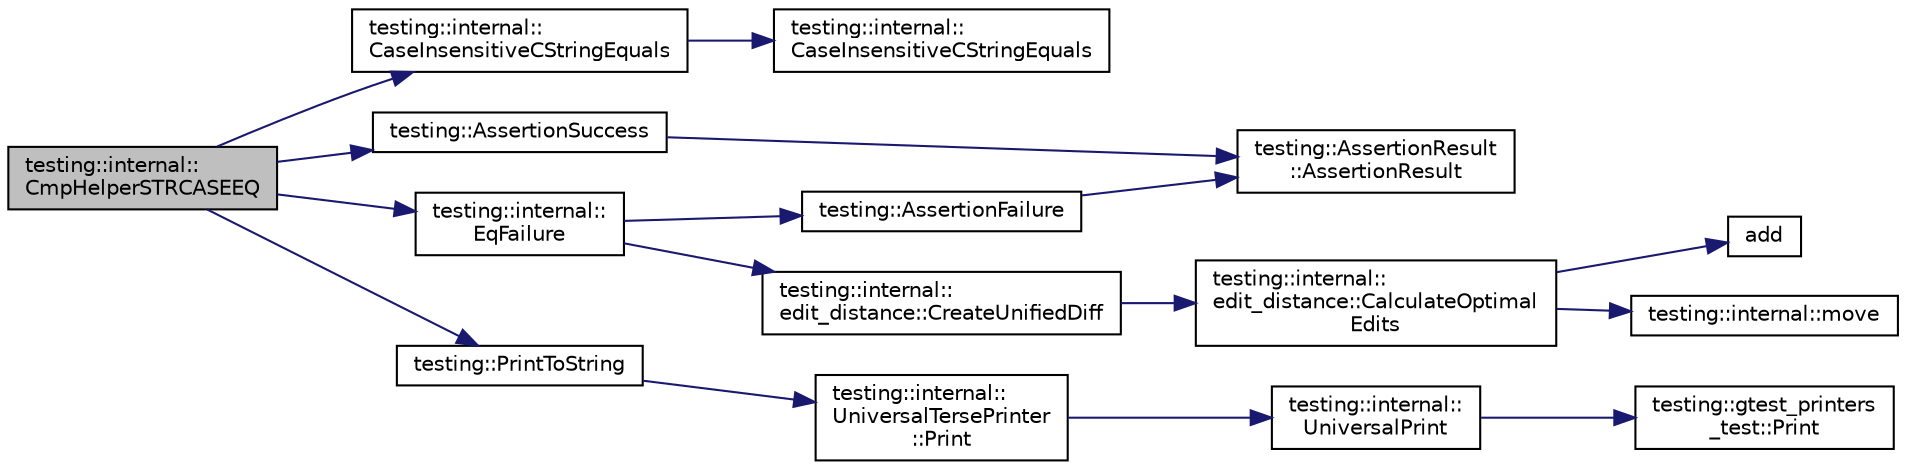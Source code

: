 digraph "testing::internal::CmpHelperSTRCASEEQ"
{
  edge [fontname="Helvetica",fontsize="10",labelfontname="Helvetica",labelfontsize="10"];
  node [fontname="Helvetica",fontsize="10",shape=record];
  rankdir="LR";
  Node411 [label="testing::internal::\lCmpHelperSTRCASEEQ",height=0.2,width=0.4,color="black", fillcolor="grey75", style="filled", fontcolor="black"];
  Node411 -> Node412 [color="midnightblue",fontsize="10",style="solid",fontname="Helvetica"];
  Node412 [label="testing::internal::\lCaseInsensitiveCStringEquals",height=0.2,width=0.4,color="black", fillcolor="white", style="filled",URL="$d0/da7/namespacetesting_1_1internal.html#aebfd0cd34de52d7973a5b2d03ba848cf"];
  Node412 -> Node413 [color="midnightblue",fontsize="10",style="solid",fontname="Helvetica"];
  Node413 [label="testing::internal::\lCaseInsensitiveCStringEquals",height=0.2,width=0.4,color="black", fillcolor="white", style="filled",URL="$d0/da7/namespacetesting_1_1internal.html#ad5b31f61a3cc5b4226d3560f5b48f4dd"];
  Node411 -> Node414 [color="midnightblue",fontsize="10",style="solid",fontname="Helvetica"];
  Node414 [label="testing::AssertionSuccess",height=0.2,width=0.4,color="black", fillcolor="white", style="filled",URL="$d0/d75/namespacetesting.html#ac1d0baedb17286c5c6c87bd1a45da8ac"];
  Node414 -> Node415 [color="midnightblue",fontsize="10",style="solid",fontname="Helvetica"];
  Node415 [label="testing::AssertionResult\l::AssertionResult",height=0.2,width=0.4,color="black", fillcolor="white", style="filled",URL="$d5/dec/classtesting_1_1_assertion_result.html#a27788116f03f90aec4daf592fd809ead"];
  Node411 -> Node416 [color="midnightblue",fontsize="10",style="solid",fontname="Helvetica"];
  Node416 [label="testing::internal::\lEqFailure",height=0.2,width=0.4,color="black", fillcolor="white", style="filled",URL="$d0/da7/namespacetesting_1_1internal.html#a08725846ff184d3e79bcf5be4df19157"];
  Node416 -> Node417 [color="midnightblue",fontsize="10",style="solid",fontname="Helvetica"];
  Node417 [label="testing::internal::\ledit_distance::CreateUnifiedDiff",height=0.2,width=0.4,color="black", fillcolor="white", style="filled",URL="$de/dce/namespacetesting_1_1internal_1_1edit__distance.html#ac4c24a581ff433d7aca7ed12c9133fb1"];
  Node417 -> Node418 [color="midnightblue",fontsize="10",style="solid",fontname="Helvetica"];
  Node418 [label="testing::internal::\ledit_distance::CalculateOptimal\lEdits",height=0.2,width=0.4,color="black", fillcolor="white", style="filled",URL="$de/dce/namespacetesting_1_1internal_1_1edit__distance.html#a26323b4c2a29ea8e187aafbd4d2275db"];
  Node418 -> Node419 [color="midnightblue",fontsize="10",style="solid",fontname="Helvetica"];
  Node419 [label="add",height=0.2,width=0.4,color="black", fillcolor="white", style="filled",URL="$d3/d1b/_add_test_8cpp.html#a857dc3eb39c8fb110ae3ec9643d3a153"];
  Node418 -> Node420 [color="midnightblue",fontsize="10",style="solid",fontname="Helvetica"];
  Node420 [label="testing::internal::move",height=0.2,width=0.4,color="black", fillcolor="white", style="filled",URL="$d0/da7/namespacetesting_1_1internal.html#a0f6d06bf8c3093b9c22bb08723db201e"];
  Node416 -> Node421 [color="midnightblue",fontsize="10",style="solid",fontname="Helvetica"];
  Node421 [label="testing::AssertionFailure",height=0.2,width=0.4,color="black", fillcolor="white", style="filled",URL="$d0/d75/namespacetesting.html#a75cb789614cb1c28c34627a4a3c053df"];
  Node421 -> Node415 [color="midnightblue",fontsize="10",style="solid",fontname="Helvetica"];
  Node411 -> Node422 [color="midnightblue",fontsize="10",style="solid",fontname="Helvetica"];
  Node422 [label="testing::PrintToString",height=0.2,width=0.4,color="black", fillcolor="white", style="filled",URL="$d0/d75/namespacetesting.html#aa5717bb1144edd1d262d310ba70c82ed"];
  Node422 -> Node423 [color="midnightblue",fontsize="10",style="solid",fontname="Helvetica"];
  Node423 [label="testing::internal::\lUniversalTersePrinter\l::Print",height=0.2,width=0.4,color="black", fillcolor="white", style="filled",URL="$d6/d8f/classtesting_1_1internal_1_1_universal_terse_printer.html#a042249cdb42fdb77588c9ad54ea7ed54"];
  Node423 -> Node424 [color="midnightblue",fontsize="10",style="solid",fontname="Helvetica"];
  Node424 [label="testing::internal::\lUniversalPrint",height=0.2,width=0.4,color="black", fillcolor="white", style="filled",URL="$d0/da7/namespacetesting_1_1internal.html#a30708fa2bacf11895b03bdb21eb72309"];
  Node424 -> Node425 [color="midnightblue",fontsize="10",style="solid",fontname="Helvetica"];
  Node425 [label="testing::gtest_printers\l_test::Print",height=0.2,width=0.4,color="black", fillcolor="white", style="filled",URL="$dd/d01/namespacetesting_1_1gtest__printers__test.html#ab1fefdb330a473343afa3cc6d46a65f6"];
}
